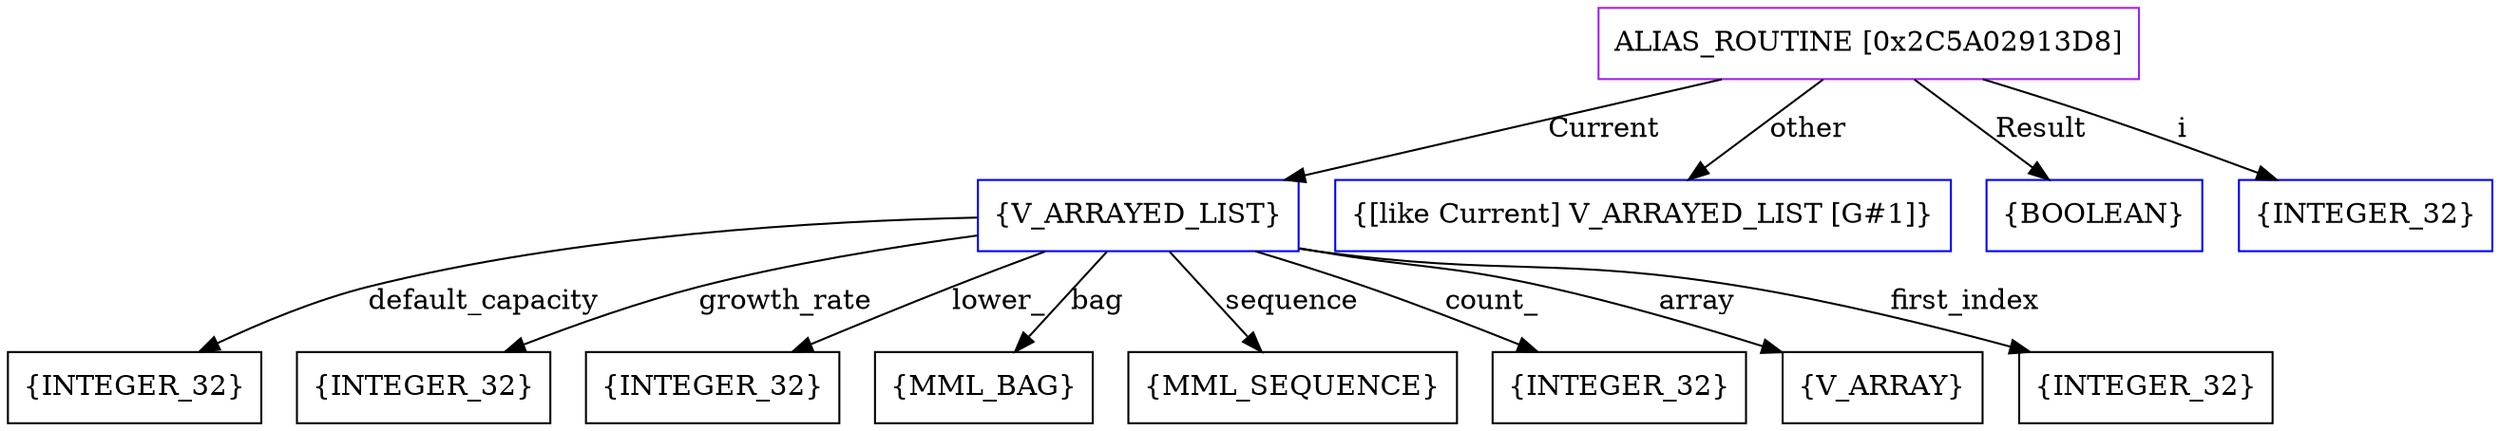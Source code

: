 digraph g {
	node [shape=box]
	b1[color=purple label=<ALIAS_ROUTINE [0x2C5A02913D8]>]
	b2[color=blue label=<{V_ARRAYED_LIST}>]
	b3[label=<{INTEGER_32}>]
	b4[label=<{INTEGER_32}>]
	b5[label=<{INTEGER_32}>]
	b6[label=<{MML_BAG}>]
	b7[label=<{MML_SEQUENCE}>]
	b8[label=<{INTEGER_32}>]
	b9[label=<{V_ARRAY}>]
	b10[label=<{INTEGER_32}>]
	b11[color=blue label=<{[like Current] V_ARRAYED_LIST [G#1]}>]
	b12[color=blue label=<{BOOLEAN}>]
	b13[color=blue label=<{INTEGER_32}>]
	b1->b2[label=<Current>]
	b2->b3[label=<default_capacity>]
	b2->b4[label=<growth_rate>]
	b2->b5[label=<lower_>]
	b2->b6[label=<bag>]
	b2->b7[label=<sequence>]
	b2->b8[label=<count_>]
	b2->b9[label=<array>]
	b2->b10[label=<first_index>]
	b1->b11[label=<other>]
	b1->b12[label=<Result>]
	b1->b13[label=<i>]
}
